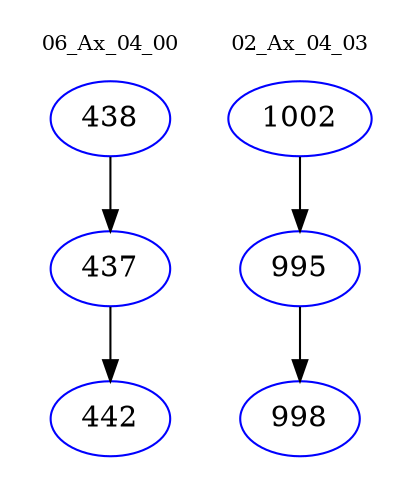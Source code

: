 digraph{
subgraph cluster_0 {
color = white
label = "06_Ax_04_00";
fontsize=10;
T0_438 [label="438", color="blue"]
T0_438 -> T0_437 [color="black"]
T0_437 [label="437", color="blue"]
T0_437 -> T0_442 [color="black"]
T0_442 [label="442", color="blue"]
}
subgraph cluster_1 {
color = white
label = "02_Ax_04_03";
fontsize=10;
T1_1002 [label="1002", color="blue"]
T1_1002 -> T1_995 [color="black"]
T1_995 [label="995", color="blue"]
T1_995 -> T1_998 [color="black"]
T1_998 [label="998", color="blue"]
}
}
